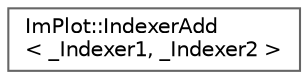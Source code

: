 digraph "Graphical Class Hierarchy"
{
 // LATEX_PDF_SIZE
  bgcolor="transparent";
  edge [fontname=Helvetica,fontsize=10,labelfontname=Helvetica,labelfontsize=10];
  node [fontname=Helvetica,fontsize=10,shape=box,height=0.2,width=0.4];
  rankdir="LR";
  Node0 [id="Node000000",label="ImPlot::IndexerAdd\l\< _Indexer1, _Indexer2 \>",height=0.2,width=0.4,color="grey40", fillcolor="white", style="filled",URL="$structImPlot_1_1IndexerAdd.html",tooltip=" "];
}
